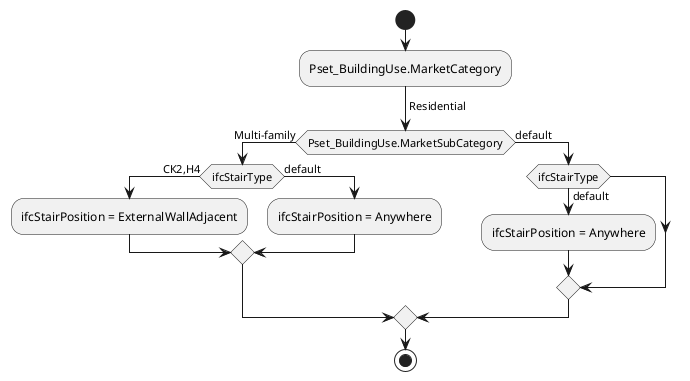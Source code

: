 @startuml
start
:Pset_BuildingUse.MarketCategory;
-> Residential;
if (Pset_BuildingUse.MarketSubCategory) is (Multi-family) then
    if (ifcStairType) is (СК2,Н4) then
        :ifcStairPosition = ExternalWallAdjacent;
    else
        -> default;
        :ifcStairPosition = Anywhere;
    endif
else
    -> default;
    if (ifcStairType) is (default) then
        -> default;
        :ifcStairPosition = Anywhere;
    endif
endif
stop
@enduml